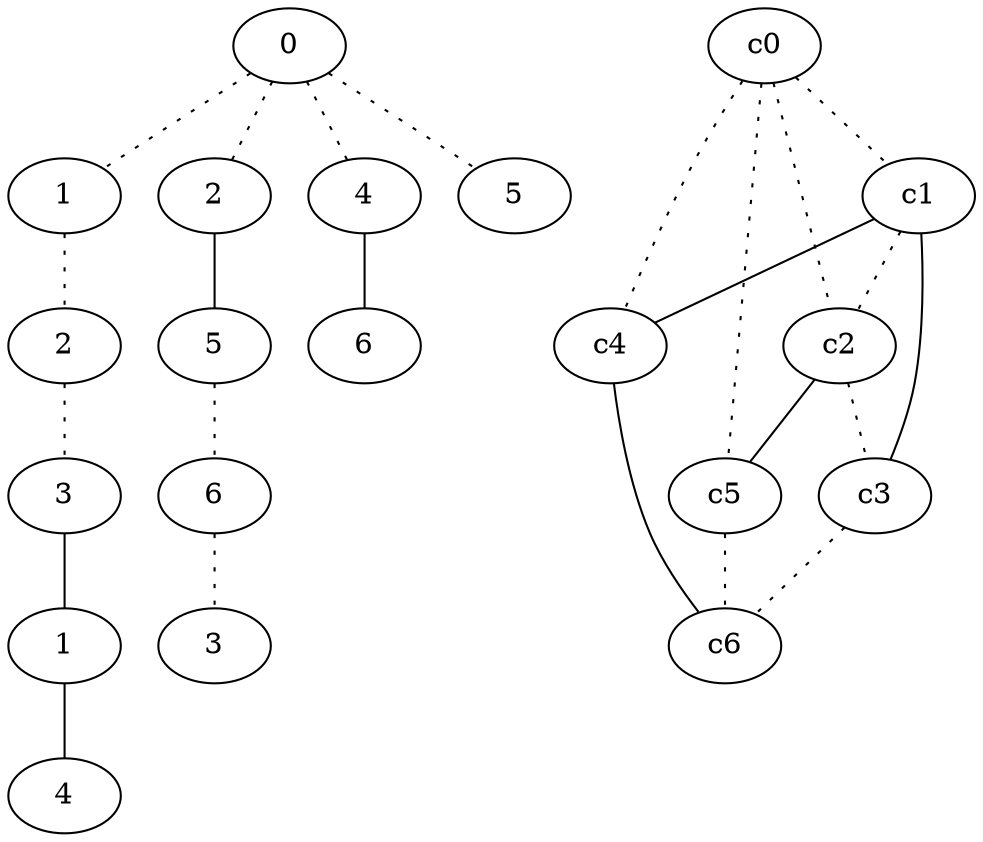 graph {
a0[label=0];
a1[label=1];
a2[label=2];
a3[label=3];
a4[label=1];
a5[label=4];
a6[label=2];
a7[label=5];
a8[label=6];
a9[label=3];
a10[label=4];
a11[label=6];
a12[label=5];
a0 -- a1 [style=dotted];
a0 -- a6 [style=dotted];
a0 -- a10 [style=dotted];
a0 -- a12 [style=dotted];
a1 -- a2 [style=dotted];
a2 -- a3 [style=dotted];
a3 -- a4;
a4 -- a5;
a6 -- a7;
a7 -- a8 [style=dotted];
a8 -- a9 [style=dotted];
a10 -- a11;
c0 -- c1 [style=dotted];
c0 -- c2 [style=dotted];
c0 -- c4 [style=dotted];
c0 -- c5 [style=dotted];
c1 -- c2 [style=dotted];
c1 -- c3;
c1 -- c4;
c2 -- c3 [style=dotted];
c2 -- c5;
c3 -- c6 [style=dotted];
c4 -- c6;
c5 -- c6 [style=dotted];
}
